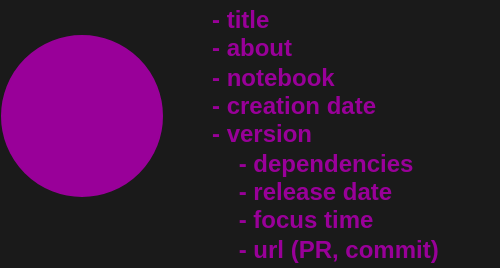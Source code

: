 <mxfile>
    <diagram id="DcInBnUPGecnmIyDasVy" name="Page-1">
        <mxGraphModel dx="141" dy="387" grid="0" gridSize="10" guides="1" tooltips="1" connect="1" arrows="1" fold="1" page="0" pageScale="1" pageWidth="3300" pageHeight="4681" background="#1A1A1A" math="0" shadow="0">
            <root>
                <mxCell id="0"/>
                <mxCell id="1" parent="0"/>
                <mxCell id="7" value="" style="ellipse;whiteSpace=wrap;html=1;aspect=fixed;fillColor=#990099;strokeColor=#990099;" parent="1" vertex="1">
                    <mxGeometry x="848" y="330" width="80" height="80" as="geometry"/>
                </mxCell>
                <mxCell id="43" value="- title&lt;br&gt;- about&lt;br&gt;- notebook&lt;br&gt;- creation date&lt;br&gt;- version&lt;br&gt;&amp;nbsp; &amp;nbsp; - dependencies&lt;br&gt;&amp;nbsp; &amp;nbsp; - release date&lt;br&gt;&amp;nbsp; &amp;nbsp; - focus time&lt;br&gt;&amp;nbsp; &amp;nbsp; - url (PR, commit)" style="text;html=1;strokeColor=none;fillColor=none;align=left;verticalAlign=middle;whiteSpace=wrap;rounded=0;fontColor=#990099;fontStyle=1" parent="1" vertex="1">
                    <mxGeometry x="951" y="312" width="145" height="133" as="geometry"/>
                </mxCell>
            </root>
        </mxGraphModel>
    </diagram>
</mxfile>